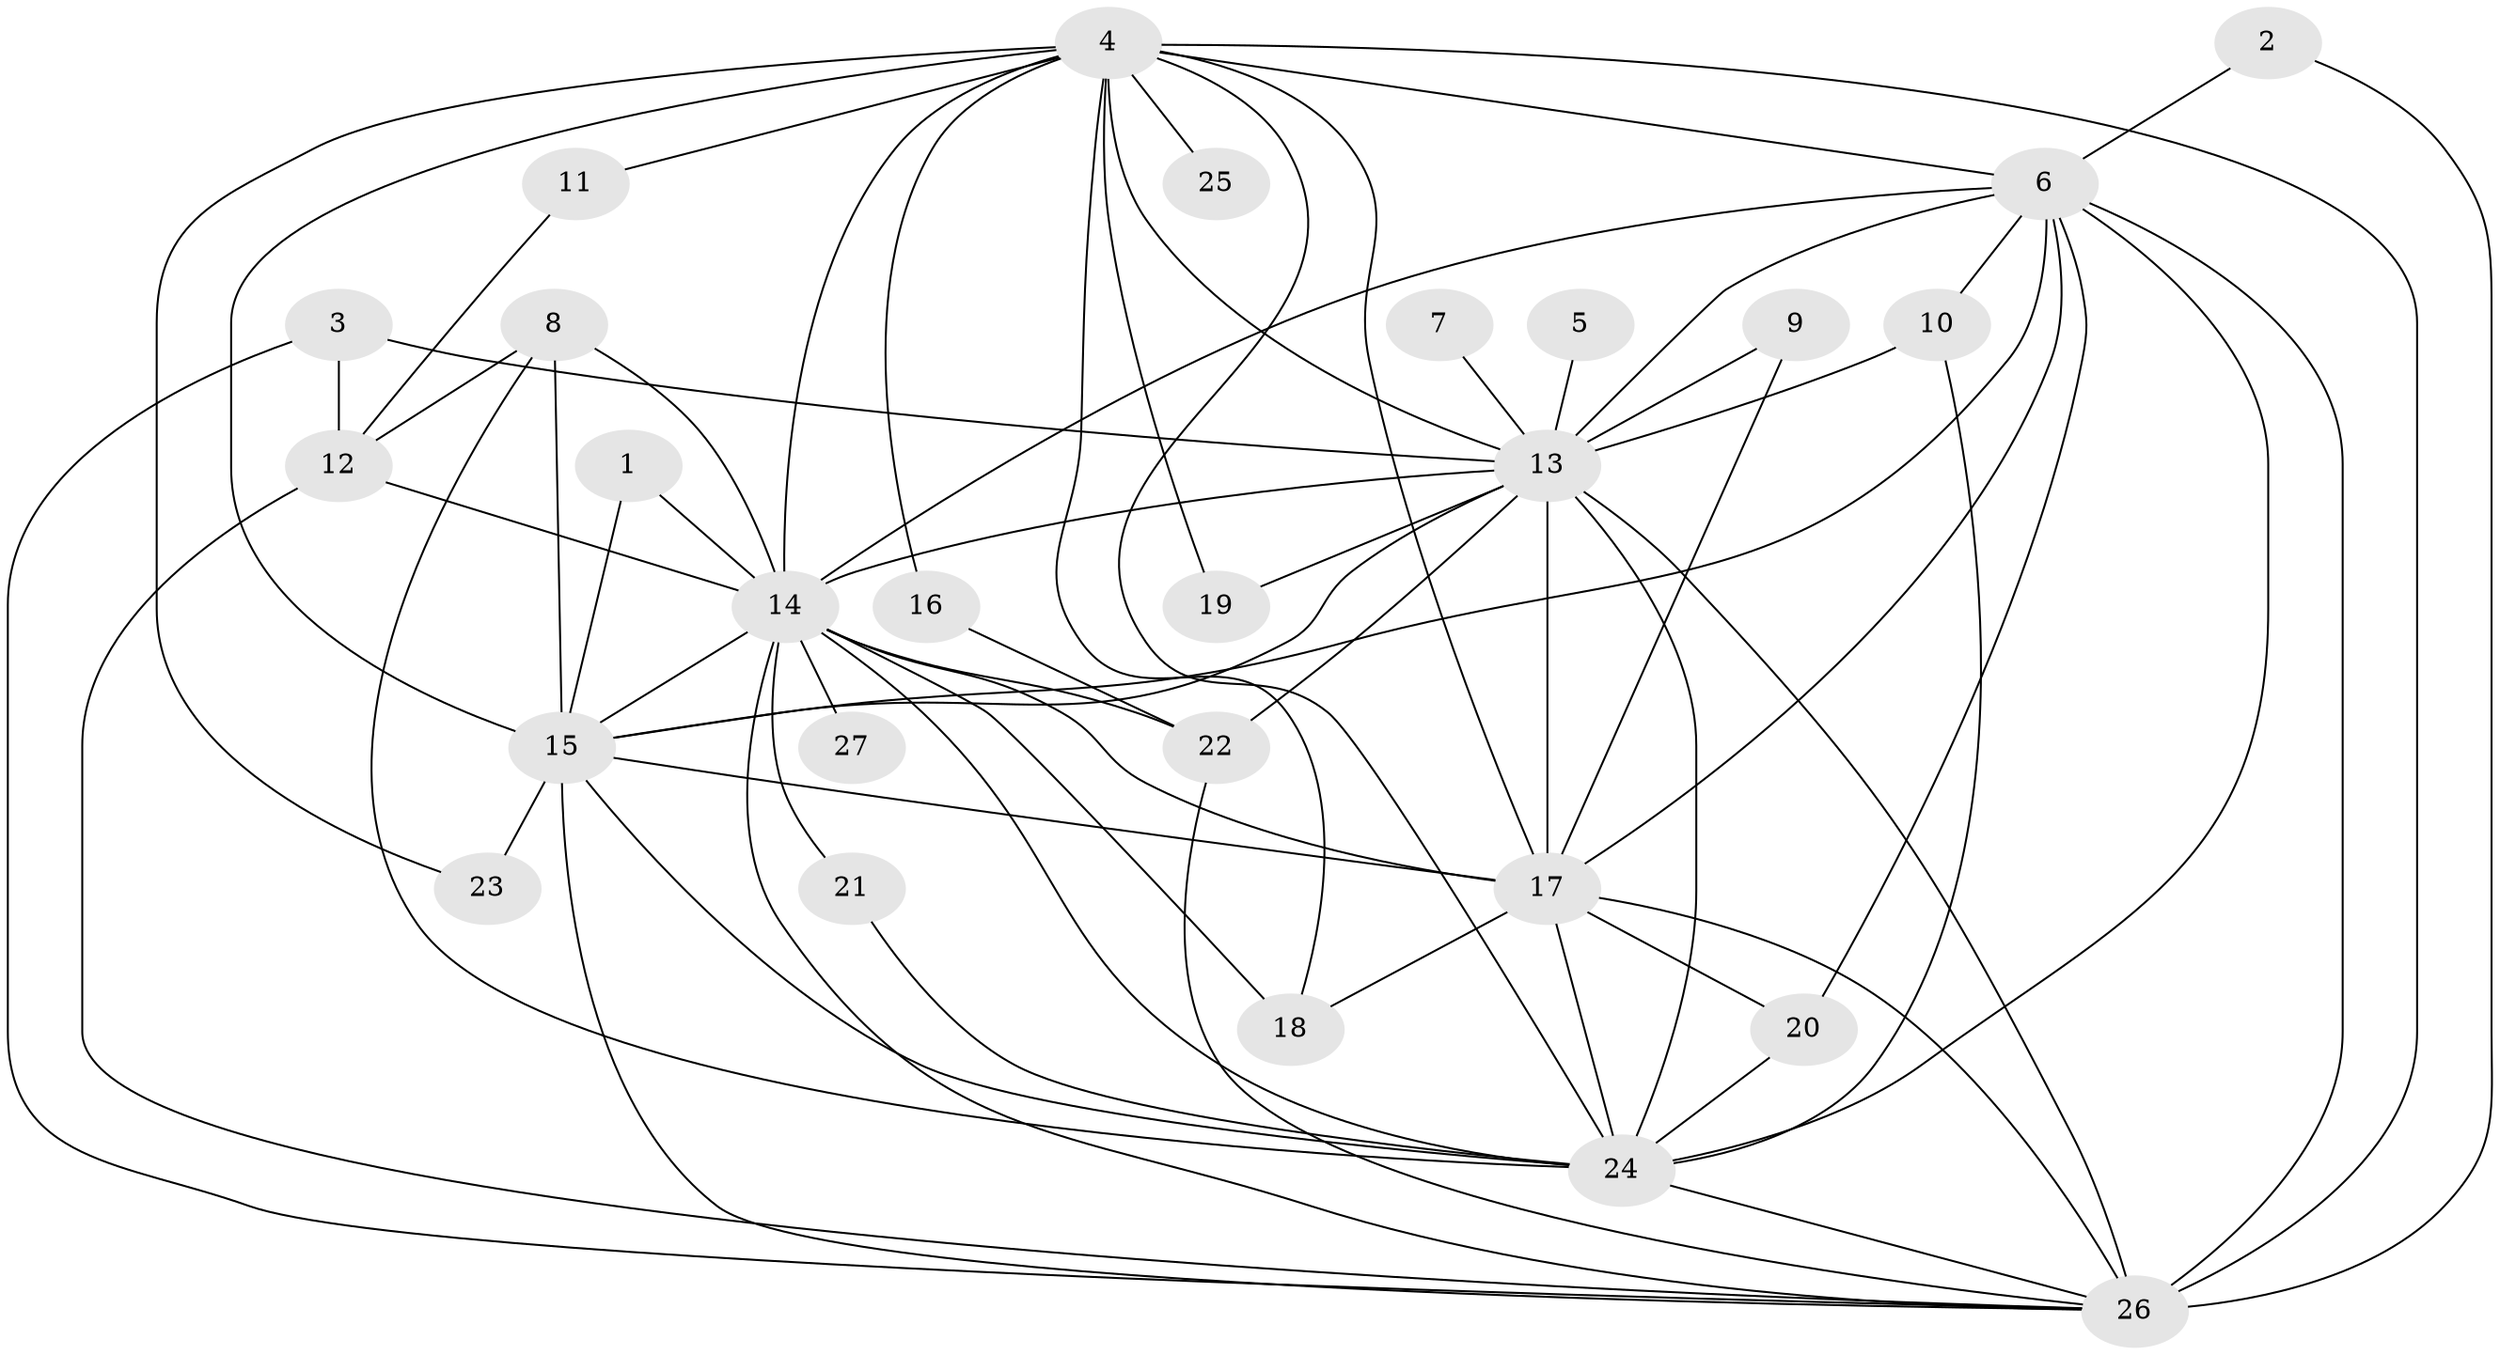 // original degree distribution, {10: 0.018518518518518517, 16: 0.037037037037037035, 15: 0.05555555555555555, 18: 0.05555555555555555, 19: 0.018518518518518517, 2: 0.6111111111111112, 3: 0.14814814814814814, 4: 0.018518518518518517, 7: 0.018518518518518517, 5: 0.018518518518518517}
// Generated by graph-tools (version 1.1) at 2025/25/03/09/25 03:25:51]
// undirected, 27 vertices, 69 edges
graph export_dot {
graph [start="1"]
  node [color=gray90,style=filled];
  1;
  2;
  3;
  4;
  5;
  6;
  7;
  8;
  9;
  10;
  11;
  12;
  13;
  14;
  15;
  16;
  17;
  18;
  19;
  20;
  21;
  22;
  23;
  24;
  25;
  26;
  27;
  1 -- 14 [weight=1.0];
  1 -- 15 [weight=1.0];
  2 -- 6 [weight=1.0];
  2 -- 26 [weight=1.0];
  3 -- 12 [weight=1.0];
  3 -- 13 [weight=1.0];
  3 -- 26 [weight=1.0];
  4 -- 6 [weight=2.0];
  4 -- 11 [weight=1.0];
  4 -- 13 [weight=4.0];
  4 -- 14 [weight=3.0];
  4 -- 15 [weight=2.0];
  4 -- 16 [weight=1.0];
  4 -- 17 [weight=2.0];
  4 -- 18 [weight=1.0];
  4 -- 19 [weight=1.0];
  4 -- 23 [weight=1.0];
  4 -- 24 [weight=2.0];
  4 -- 25 [weight=1.0];
  4 -- 26 [weight=2.0];
  5 -- 13 [weight=1.0];
  6 -- 10 [weight=1.0];
  6 -- 13 [weight=2.0];
  6 -- 14 [weight=2.0];
  6 -- 15 [weight=1.0];
  6 -- 17 [weight=1.0];
  6 -- 20 [weight=2.0];
  6 -- 24 [weight=1.0];
  6 -- 26 [weight=2.0];
  7 -- 13 [weight=1.0];
  8 -- 12 [weight=1.0];
  8 -- 14 [weight=1.0];
  8 -- 15 [weight=1.0];
  8 -- 24 [weight=1.0];
  9 -- 13 [weight=2.0];
  9 -- 17 [weight=1.0];
  10 -- 13 [weight=1.0];
  10 -- 24 [weight=1.0];
  11 -- 12 [weight=1.0];
  12 -- 14 [weight=1.0];
  12 -- 26 [weight=1.0];
  13 -- 14 [weight=2.0];
  13 -- 15 [weight=2.0];
  13 -- 17 [weight=3.0];
  13 -- 19 [weight=1.0];
  13 -- 22 [weight=4.0];
  13 -- 24 [weight=4.0];
  13 -- 26 [weight=4.0];
  14 -- 15 [weight=1.0];
  14 -- 17 [weight=1.0];
  14 -- 18 [weight=1.0];
  14 -- 21 [weight=1.0];
  14 -- 22 [weight=1.0];
  14 -- 24 [weight=1.0];
  14 -- 26 [weight=1.0];
  14 -- 27 [weight=1.0];
  15 -- 17 [weight=1.0];
  15 -- 23 [weight=1.0];
  15 -- 24 [weight=2.0];
  15 -- 26 [weight=1.0];
  16 -- 22 [weight=1.0];
  17 -- 18 [weight=2.0];
  17 -- 20 [weight=1.0];
  17 -- 24 [weight=2.0];
  17 -- 26 [weight=1.0];
  20 -- 24 [weight=2.0];
  21 -- 24 [weight=1.0];
  22 -- 26 [weight=1.0];
  24 -- 26 [weight=1.0];
}
